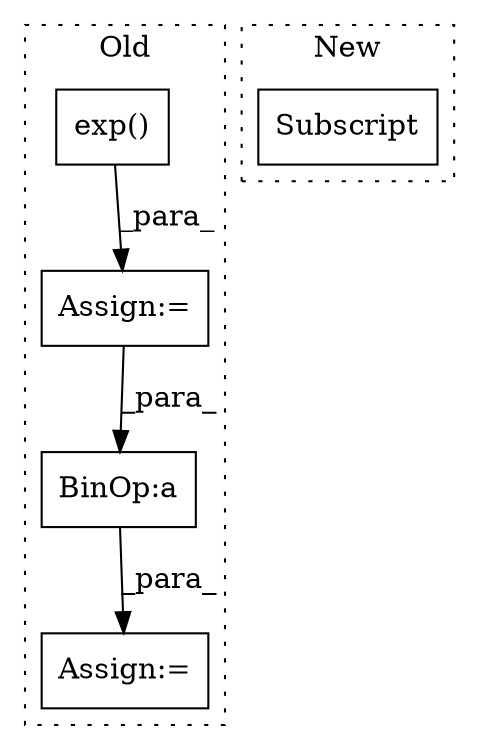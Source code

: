 digraph G {
subgraph cluster0 {
1 [label="exp()" a="75" s="6476,6491" l="10,1" shape="box"];
3 [label="BinOp:a" a="82" s="6537" l="3" shape="box"];
4 [label="Assign:=" a="68" s="6637" l="3" shape="box"];
5 [label="Assign:=" a="68" s="6473" l="3" shape="box"];
label = "Old";
style="dotted";
}
subgraph cluster1 {
2 [label="Subscript" a="63" s="5971,0" l="6,0" shape="box"];
label = "New";
style="dotted";
}
1 -> 5 [label="_para_"];
3 -> 4 [label="_para_"];
5 -> 3 [label="_para_"];
}